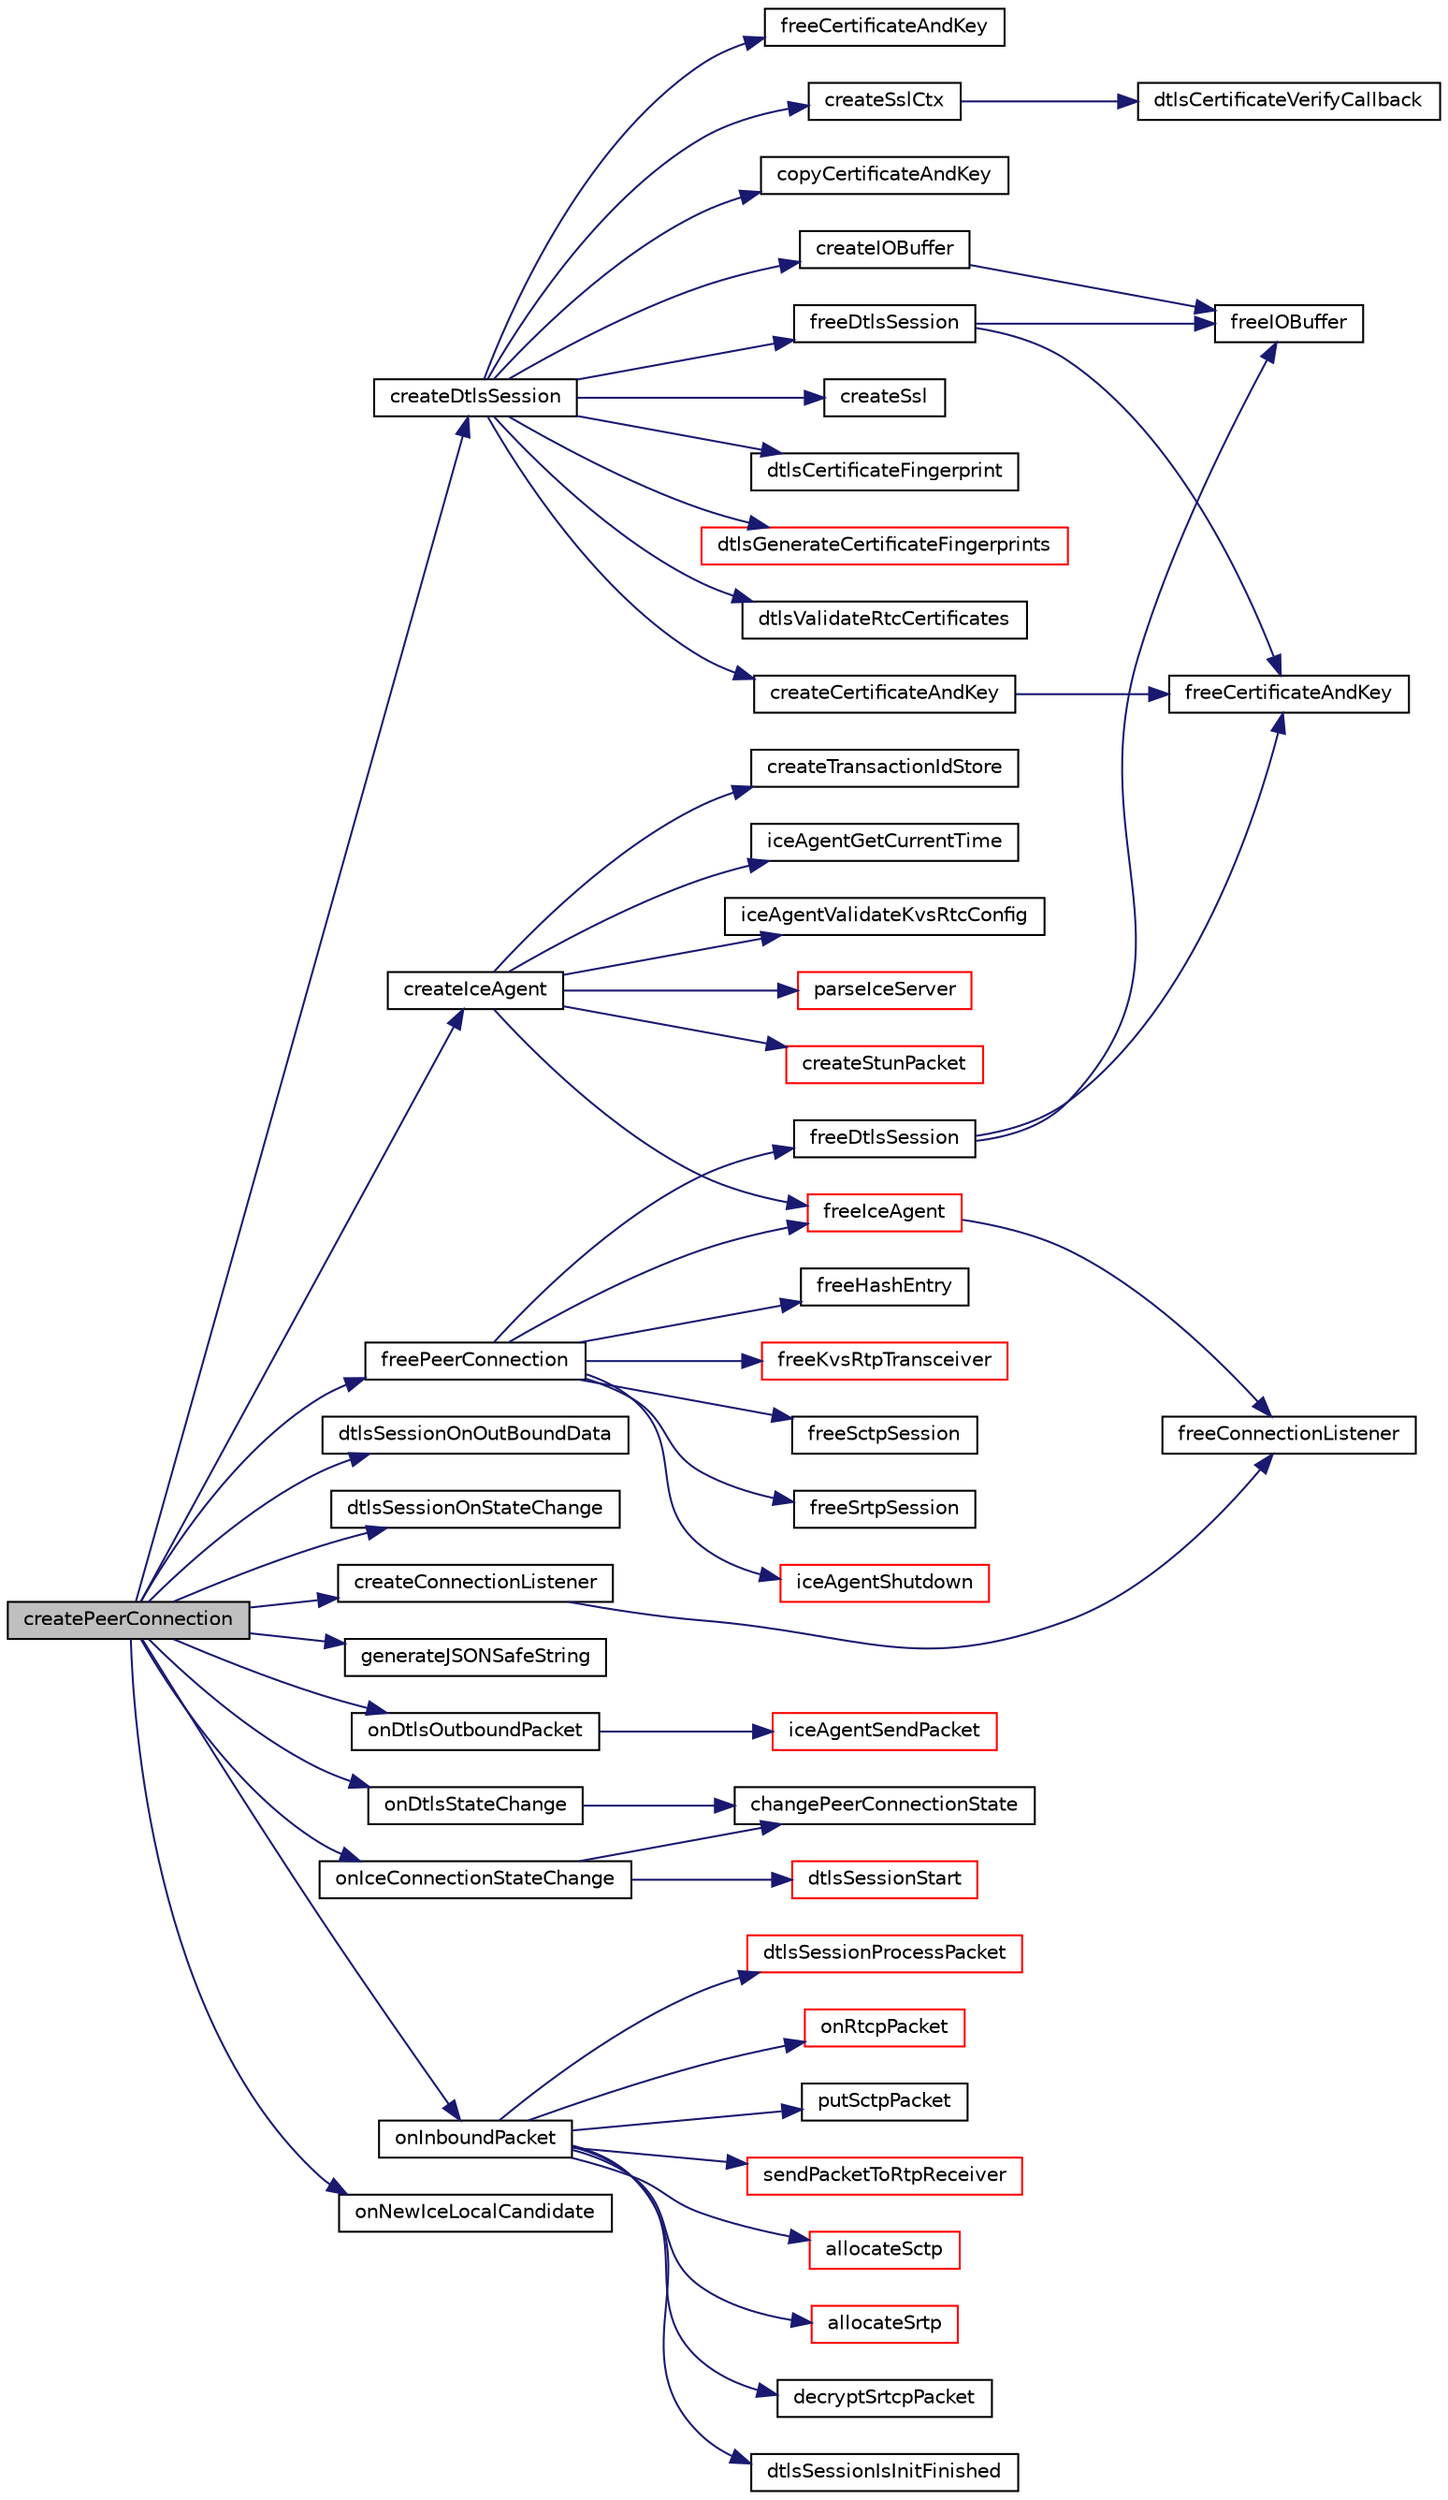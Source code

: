digraph "createPeerConnection"
{
 // LATEX_PDF_SIZE
  edge [fontname="Helvetica",fontsize="10",labelfontname="Helvetica",labelfontsize="10"];
  node [fontname="Helvetica",fontsize="10",shape=record];
  rankdir="LR";
  Node1 [label="createPeerConnection",height=0.2,width=0.4,color="black", fillcolor="grey75", style="filled", fontcolor="black",tooltip=" "];
  Node1 -> Node2 [color="midnightblue",fontsize="10",style="solid",fontname="Helvetica"];
  Node2 [label="createConnectionListener",height=0.2,width=0.4,color="black", fillcolor="white", style="filled",URL="$ConnectionListener_8c.html#a24660cc58fb5a9b154011e3a4092819b",tooltip=" "];
  Node2 -> Node3 [color="midnightblue",fontsize="10",style="solid",fontname="Helvetica"];
  Node3 [label="freeConnectionListener",height=0.2,width=0.4,color="black", fillcolor="white", style="filled",URL="$ConnectionListener_8c.html#a49f4d889996cb555ffe78ecf4584ec1a",tooltip=" "];
  Node1 -> Node4 [color="midnightblue",fontsize="10",style="solid",fontname="Helvetica"];
  Node4 [label="createDtlsSession",height=0.2,width=0.4,color="black", fillcolor="white", style="filled",URL="$Dtls_8h.html#ac281e5a858d8c8ef0df8b26768d0663b",tooltip=" "];
  Node4 -> Node5 [color="midnightblue",fontsize="10",style="solid",fontname="Helvetica"];
  Node5 [label="copyCertificateAndKey",height=0.2,width=0.4,color="black", fillcolor="white", style="filled",URL="$Dtls__mbedtls_8c.html#ae531676f27dfc698ebf5ff4087f4f762",tooltip=" "];
  Node4 -> Node6 [color="midnightblue",fontsize="10",style="solid",fontname="Helvetica"];
  Node6 [label="createCertificateAndKey",height=0.2,width=0.4,color="black", fillcolor="white", style="filled",URL="$Dtls__mbedtls_8c.html#aeb739e880d3edc3d95e7135805114f13",tooltip=" "];
  Node6 -> Node7 [color="midnightblue",fontsize="10",style="solid",fontname="Helvetica"];
  Node7 [label="freeCertificateAndKey",height=0.2,width=0.4,color="black", fillcolor="white", style="filled",URL="$Dtls__mbedtls_8c.html#aa6d608da9c875fbfccf37bd3e716e836",tooltip=" "];
  Node4 -> Node8 [color="midnightblue",fontsize="10",style="solid",fontname="Helvetica"];
  Node8 [label="createIOBuffer",height=0.2,width=0.4,color="black", fillcolor="white", style="filled",URL="$IOBuffer_8c.html#ab546267bacecbe0c2c65a2286df9dfc4",tooltip=" "];
  Node8 -> Node9 [color="midnightblue",fontsize="10",style="solid",fontname="Helvetica"];
  Node9 [label="freeIOBuffer",height=0.2,width=0.4,color="black", fillcolor="white", style="filled",URL="$IOBuffer_8c.html#a716982d27f4e9cf43d6737555e684289",tooltip=" "];
  Node4 -> Node10 [color="midnightblue",fontsize="10",style="solid",fontname="Helvetica"];
  Node10 [label="createSsl",height=0.2,width=0.4,color="black", fillcolor="white", style="filled",URL="$Dtls__openssl_8c.html#a0ae93fa40ae5eb21cc9186f822c6029e",tooltip=" "];
  Node4 -> Node11 [color="midnightblue",fontsize="10",style="solid",fontname="Helvetica"];
  Node11 [label="createSslCtx",height=0.2,width=0.4,color="black", fillcolor="white", style="filled",URL="$Dtls__openssl_8c.html#a9f7171c14a422c26d110d5c44d9c6a05",tooltip=" "];
  Node11 -> Node12 [color="midnightblue",fontsize="10",style="solid",fontname="Helvetica"];
  Node12 [label="dtlsCertificateVerifyCallback",height=0.2,width=0.4,color="black", fillcolor="white", style="filled",URL="$Dtls__openssl_8c.html#ab9cf721020ef308c3908c38dccbaf407",tooltip=" "];
  Node4 -> Node13 [color="midnightblue",fontsize="10",style="solid",fontname="Helvetica"];
  Node13 [label="dtlsCertificateFingerprint",height=0.2,width=0.4,color="black", fillcolor="white", style="filled",URL="$Dtls__mbedtls_8c.html#aa884d968f928d7c4d9e4a45441cef269",tooltip=" "];
  Node4 -> Node14 [color="midnightblue",fontsize="10",style="solid",fontname="Helvetica"];
  Node14 [label="dtlsGenerateCertificateFingerprints",height=0.2,width=0.4,color="red", fillcolor="white", style="filled",URL="$Dtls__openssl_8c.html#a6d9a65b31959016f66ef3374374c73c8",tooltip=" "];
  Node4 -> Node16 [color="midnightblue",fontsize="10",style="solid",fontname="Helvetica"];
  Node16 [label="dtlsValidateRtcCertificates",height=0.2,width=0.4,color="black", fillcolor="white", style="filled",URL="$Dtls_8c.html#abdb647933c7ddcbdcc5470e66fdc0353",tooltip=" "];
  Node4 -> Node17 [color="midnightblue",fontsize="10",style="solid",fontname="Helvetica"];
  Node17 [label="freeCertificateAndKey",height=0.2,width=0.4,color="black", fillcolor="white", style="filled",URL="$Dtls__openssl_8c.html#ac06177551160b2bf5e5e8b764a6bd253",tooltip=" "];
  Node4 -> Node18 [color="midnightblue",fontsize="10",style="solid",fontname="Helvetica"];
  Node18 [label="freeDtlsSession",height=0.2,width=0.4,color="black", fillcolor="white", style="filled",URL="$Dtls__mbedtls_8c.html#aa1b6a668704b0b7ddf99be1f7977b8ba",tooltip=" "];
  Node18 -> Node7 [color="midnightblue",fontsize="10",style="solid",fontname="Helvetica"];
  Node18 -> Node9 [color="midnightblue",fontsize="10",style="solid",fontname="Helvetica"];
  Node1 -> Node19 [color="midnightblue",fontsize="10",style="solid",fontname="Helvetica"];
  Node19 [label="createIceAgent",height=0.2,width=0.4,color="black", fillcolor="white", style="filled",URL="$IceAgent_8c.html#af2fe29241b2d4ab4997fe04c41534578",tooltip=" "];
  Node19 -> Node20 [color="midnightblue",fontsize="10",style="solid",fontname="Helvetica"];
  Node20 [label="createStunPacket",height=0.2,width=0.4,color="red", fillcolor="white", style="filled",URL="$Stun_8c.html#a82bd20e19952bf247d16b639fc091a34",tooltip=" "];
  Node19 -> Node22 [color="midnightblue",fontsize="10",style="solid",fontname="Helvetica"];
  Node22 [label="createTransactionIdStore",height=0.2,width=0.4,color="black", fillcolor="white", style="filled",URL="$IceUtils_8c.html#a253397f5ac2ab54ecf549f88096ed942",tooltip=" "];
  Node19 -> Node23 [color="midnightblue",fontsize="10",style="solid",fontname="Helvetica"];
  Node23 [label="freeIceAgent",height=0.2,width=0.4,color="red", fillcolor="white", style="filled",URL="$IceAgent_8c.html#a767c2a29e3bfba0aa45872d26b41a6f4",tooltip=" "];
  Node23 -> Node3 [color="midnightblue",fontsize="10",style="solid",fontname="Helvetica"];
  Node19 -> Node36 [color="midnightblue",fontsize="10",style="solid",fontname="Helvetica"];
  Node36 [label="iceAgentGetCurrentTime",height=0.2,width=0.4,color="black", fillcolor="white", style="filled",URL="$IceAgent_8c.html#a1cfd588b7d18304d6feb6e32417a508f",tooltip=" "];
  Node19 -> Node37 [color="midnightblue",fontsize="10",style="solid",fontname="Helvetica"];
  Node37 [label="iceAgentValidateKvsRtcConfig",height=0.2,width=0.4,color="black", fillcolor="white", style="filled",URL="$IceAgent_8c.html#a6bcfd3644a9038357b400059ed0d3a97",tooltip=" "];
  Node19 -> Node38 [color="midnightblue",fontsize="10",style="solid",fontname="Helvetica"];
  Node38 [label="parseIceServer",height=0.2,width=0.4,color="red", fillcolor="white", style="filled",URL="$IceUtils_8c.html#a833304d5c66c3dfef87036727631628f",tooltip=" "];
  Node1 -> Node40 [color="midnightblue",fontsize="10",style="solid",fontname="Helvetica"];
  Node40 [label="dtlsSessionOnOutBoundData",height=0.2,width=0.4,color="black", fillcolor="white", style="filled",URL="$Dtls_8c.html#a8b1d124e37f661b01ee5924e188a3f0b",tooltip=" "];
  Node1 -> Node41 [color="midnightblue",fontsize="10",style="solid",fontname="Helvetica"];
  Node41 [label="dtlsSessionOnStateChange",height=0.2,width=0.4,color="black", fillcolor="white", style="filled",URL="$Dtls_8c.html#a61b25e14613d4c213fb135aa61d470c7",tooltip=" "];
  Node1 -> Node42 [color="midnightblue",fontsize="10",style="solid",fontname="Helvetica"];
  Node42 [label="freePeerConnection",height=0.2,width=0.4,color="black", fillcolor="white", style="filled",URL="$group__PublicMemberFunctions.html#ga433b1bd125e7f221bcdad97a2a0e8949",tooltip="Free a RtcPeerConnection."];
  Node42 -> Node43 [color="midnightblue",fontsize="10",style="solid",fontname="Helvetica"];
  Node43 [label="freeDtlsSession",height=0.2,width=0.4,color="black", fillcolor="white", style="filled",URL="$Dtls_8h.html#afbcfcdeff7856229166e04c0f6408003",tooltip=" "];
  Node43 -> Node7 [color="midnightblue",fontsize="10",style="solid",fontname="Helvetica"];
  Node43 -> Node9 [color="midnightblue",fontsize="10",style="solid",fontname="Helvetica"];
  Node42 -> Node44 [color="midnightblue",fontsize="10",style="solid",fontname="Helvetica"];
  Node44 [label="freeHashEntry",height=0.2,width=0.4,color="black", fillcolor="white", style="filled",URL="$PeerConnection_8c.html#a196fe6dcc68e9dcb121b490c5eaddac8",tooltip=" "];
  Node42 -> Node23 [color="midnightblue",fontsize="10",style="solid",fontname="Helvetica"];
  Node42 -> Node45 [color="midnightblue",fontsize="10",style="solid",fontname="Helvetica"];
  Node45 [label="freeKvsRtpTransceiver",height=0.2,width=0.4,color="red", fillcolor="white", style="filled",URL="$Rtp_8c.html#ac43cec8875bbd05633d9a31bff472efc",tooltip=" "];
  Node42 -> Node53 [color="midnightblue",fontsize="10",style="solid",fontname="Helvetica"];
  Node53 [label="freeSctpSession",height=0.2,width=0.4,color="black", fillcolor="white", style="filled",URL="$Sctp_8c.html#a7b4902e766599101f22b2f3ae12c3dd9",tooltip=" "];
  Node42 -> Node54 [color="midnightblue",fontsize="10",style="solid",fontname="Helvetica"];
  Node54 [label="freeSrtpSession",height=0.2,width=0.4,color="black", fillcolor="white", style="filled",URL="$SrtpSession_8c.html#a2aee174624da64c0e3d5d7638cd8b196",tooltip=" "];
  Node42 -> Node55 [color="midnightblue",fontsize="10",style="solid",fontname="Helvetica"];
  Node55 [label="iceAgentShutdown",height=0.2,width=0.4,color="red", fillcolor="white", style="filled",URL="$IceAgent_8c.html#a0240b9dcf5654427458c2fdda5a2da29",tooltip=" "];
  Node1 -> Node59 [color="midnightblue",fontsize="10",style="solid",fontname="Helvetica"];
  Node59 [label="generateJSONSafeString",height=0.2,width=0.4,color="black", fillcolor="white", style="filled",URL="$PeerConnection_8c.html#ad6b6bbcdb7fe1c2959acfdaa64f04e48",tooltip=" "];
  Node1 -> Node60 [color="midnightblue",fontsize="10",style="solid",fontname="Helvetica"];
  Node60 [label="onDtlsOutboundPacket",height=0.2,width=0.4,color="black", fillcolor="white", style="filled",URL="$PeerConnection_8c.html#a8623356d515aabe66d493018cc61c1f3",tooltip=" "];
  Node60 -> Node61 [color="midnightblue",fontsize="10",style="solid",fontname="Helvetica"];
  Node61 [label="iceAgentSendPacket",height=0.2,width=0.4,color="red", fillcolor="white", style="filled",URL="$IceAgent_8c.html#a23515725a875e5a1b44e90f2b36f2dd2",tooltip=" "];
  Node1 -> Node70 [color="midnightblue",fontsize="10",style="solid",fontname="Helvetica"];
  Node70 [label="onDtlsStateChange",height=0.2,width=0.4,color="black", fillcolor="white", style="filled",URL="$PeerConnection_8c.html#aa0ee0298b690c7461c019e5e70217b37",tooltip=" "];
  Node70 -> Node71 [color="midnightblue",fontsize="10",style="solid",fontname="Helvetica"];
  Node71 [label="changePeerConnectionState",height=0.2,width=0.4,color="black", fillcolor="white", style="filled",URL="$PeerConnection_8c.html#ab091080eb78ee92ae0529bdd743468a0",tooltip=" "];
  Node1 -> Node72 [color="midnightblue",fontsize="10",style="solid",fontname="Helvetica"];
  Node72 [label="onIceConnectionStateChange",height=0.2,width=0.4,color="black", fillcolor="white", style="filled",URL="$PeerConnection_8c.html#a0a0385b5afef472a439ff5d8d8d7c1a0",tooltip=" "];
  Node72 -> Node71 [color="midnightblue",fontsize="10",style="solid",fontname="Helvetica"];
  Node72 -> Node73 [color="midnightblue",fontsize="10",style="solid",fontname="Helvetica"];
  Node73 [label="dtlsSessionStart",height=0.2,width=0.4,color="red", fillcolor="white", style="filled",URL="$Dtls_8h.html#aa48db647b2b8eaedbb6bf5c04a1795be",tooltip=" "];
  Node1 -> Node83 [color="midnightblue",fontsize="10",style="solid",fontname="Helvetica"];
  Node83 [label="onInboundPacket",height=0.2,width=0.4,color="black", fillcolor="white", style="filled",URL="$PeerConnection_8c.html#a76ad72a51a47dae5e9f43873f36aa34a",tooltip=" "];
  Node83 -> Node84 [color="midnightblue",fontsize="10",style="solid",fontname="Helvetica"];
  Node84 [label="allocateSctp",height=0.2,width=0.4,color="red", fillcolor="white", style="filled",URL="$PeerConnection_8c.html#ab33703d5bce65e69254b4ee999bfec2e",tooltip=" "];
  Node83 -> Node96 [color="midnightblue",fontsize="10",style="solid",fontname="Helvetica"];
  Node96 [label="allocateSrtp",height=0.2,width=0.4,color="red", fillcolor="white", style="filled",URL="$PeerConnection_8c.html#a8550d4c65dc37cbff20ac6179ba1a59b",tooltip=" "];
  Node83 -> Node100 [color="midnightblue",fontsize="10",style="solid",fontname="Helvetica"];
  Node100 [label="decryptSrtcpPacket",height=0.2,width=0.4,color="black", fillcolor="white", style="filled",URL="$SrtpSession_8c.html#afe512a0cab224a349acd9e358c39ff0e",tooltip=" "];
  Node83 -> Node101 [color="midnightblue",fontsize="10",style="solid",fontname="Helvetica"];
  Node101 [label="dtlsSessionIsInitFinished",height=0.2,width=0.4,color="black", fillcolor="white", style="filled",URL="$Dtls_8h.html#acd4610185ca93ee03a9928c95c384e23",tooltip=" "];
  Node83 -> Node102 [color="midnightblue",fontsize="10",style="solid",fontname="Helvetica"];
  Node102 [label="dtlsSessionProcessPacket",height=0.2,width=0.4,color="red", fillcolor="white", style="filled",URL="$Dtls_8h.html#a9644465349276ea0504368f46931772a",tooltip=" "];
  Node83 -> Node106 [color="midnightblue",fontsize="10",style="solid",fontname="Helvetica"];
  Node106 [label="onRtcpPacket",height=0.2,width=0.4,color="red", fillcolor="white", style="filled",URL="$Rtcp_8c.html#aaaf444db910596fed5abe9a8518b68f1",tooltip=" "];
  Node83 -> Node108 [color="midnightblue",fontsize="10",style="solid",fontname="Helvetica"];
  Node108 [label="putSctpPacket",height=0.2,width=0.4,color="black", fillcolor="white", style="filled",URL="$Sctp_8c.html#a9d53411b7863f771c3f8cff564423440",tooltip=" "];
  Node83 -> Node109 [color="midnightblue",fontsize="10",style="solid",fontname="Helvetica"];
  Node109 [label="sendPacketToRtpReceiver",height=0.2,width=0.4,color="red", fillcolor="white", style="filled",URL="$PeerConnection_8c.html#ac7dfeca3237caae871b6cd2e0e50c73e",tooltip=" "];
  Node1 -> Node115 [color="midnightblue",fontsize="10",style="solid",fontname="Helvetica"];
  Node115 [label="onNewIceLocalCandidate",height=0.2,width=0.4,color="black", fillcolor="white", style="filled",URL="$PeerConnection_8c.html#a3eda037f96c4d95b9c17774243ba3291",tooltip=" "];
}
